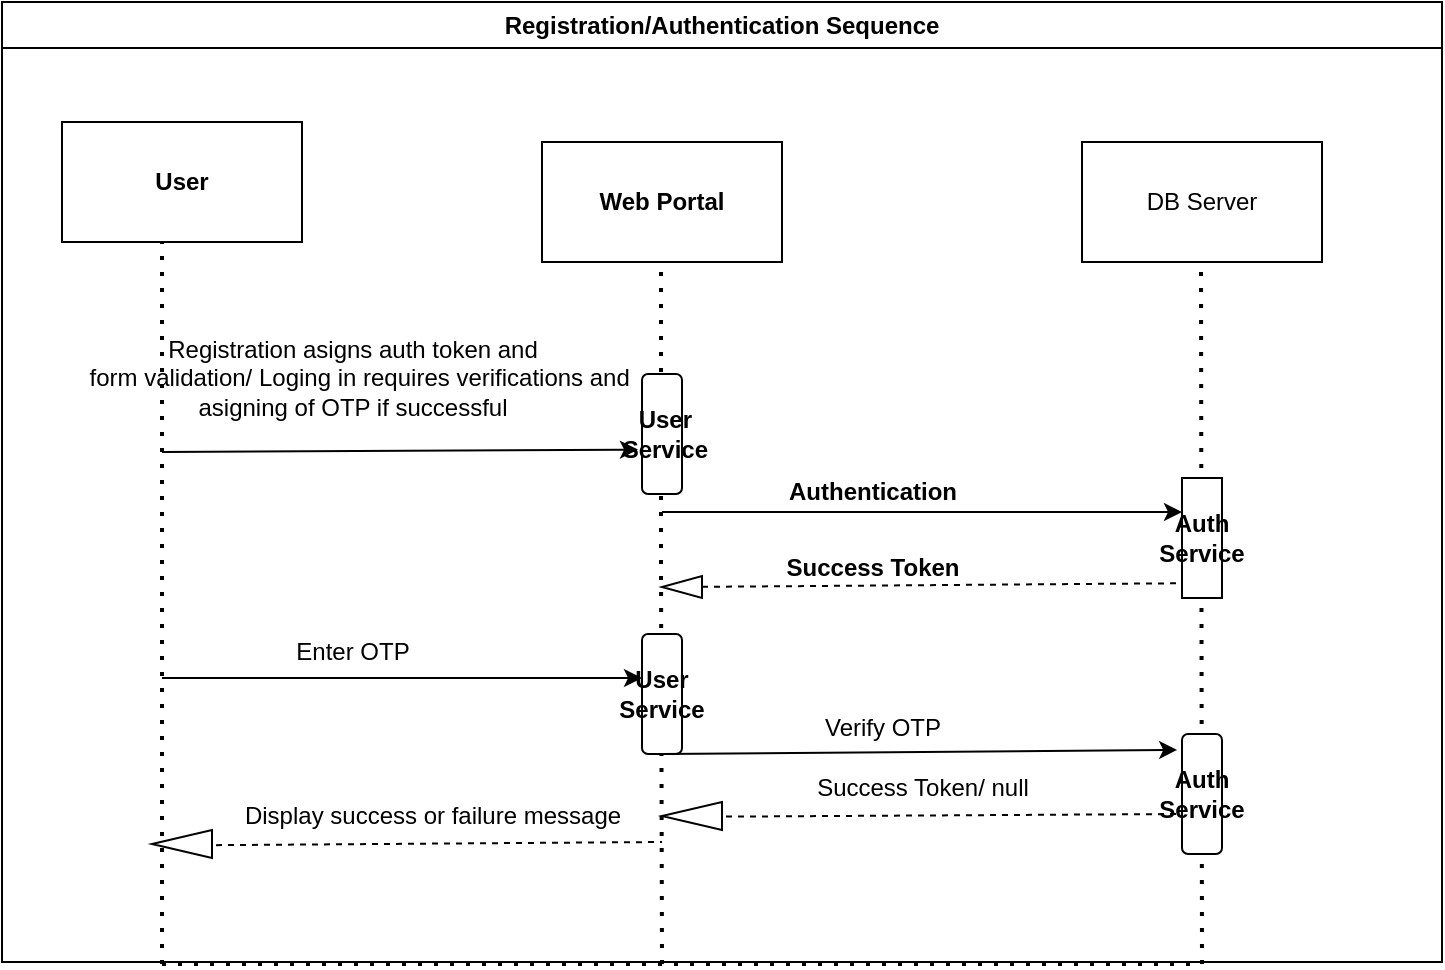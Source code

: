 <mxfile version="24.7.4">
  <diagram name="Page-1" id="WPsMz9tPVNDaye5miLxB">
    <mxGraphModel dx="1050" dy="1372" grid="1" gridSize="10" guides="1" tooltips="1" connect="1" arrows="1" fold="1" page="1" pageScale="1" pageWidth="1100" pageHeight="850" math="0" shadow="0">
      <root>
        <mxCell id="0" />
        <mxCell id="1" parent="0" />
        <mxCell id="F7uyDt-mZcP6wVbdf2XL-1" value="Registration/Authentication Sequence" style="swimlane;whiteSpace=wrap;html=1;" vertex="1" parent="1">
          <mxGeometry x="100" y="-110" width="720" height="480" as="geometry" />
        </mxCell>
        <mxCell id="F7uyDt-mZcP6wVbdf2XL-2" value="&lt;b&gt;User&lt;/b&gt;" style="rounded=0;whiteSpace=wrap;html=1;" vertex="1" parent="F7uyDt-mZcP6wVbdf2XL-1">
          <mxGeometry x="30" y="60" width="120" height="60" as="geometry" />
        </mxCell>
        <mxCell id="F7uyDt-mZcP6wVbdf2XL-3" value="&lt;b&gt;Web Portal&lt;/b&gt;" style="rounded=0;whiteSpace=wrap;html=1;" vertex="1" parent="F7uyDt-mZcP6wVbdf2XL-1">
          <mxGeometry x="270" y="70" width="120" height="60" as="geometry" />
        </mxCell>
        <mxCell id="F7uyDt-mZcP6wVbdf2XL-4" value="DB Server" style="rounded=0;whiteSpace=wrap;html=1;" vertex="1" parent="F7uyDt-mZcP6wVbdf2XL-1">
          <mxGeometry x="540" y="70" width="120" height="60" as="geometry" />
        </mxCell>
        <mxCell id="F7uyDt-mZcP6wVbdf2XL-6" value="" style="endArrow=none;dashed=1;html=1;dashPattern=1 3;strokeWidth=2;rounded=0;entryX=0.5;entryY=1;entryDx=0;entryDy=0;" edge="1" parent="F7uyDt-mZcP6wVbdf2XL-1">
          <mxGeometry width="50" height="50" relative="1" as="geometry">
            <mxPoint x="330" y="481" as="sourcePoint" />
            <mxPoint x="329.5" y="130" as="targetPoint" />
            <Array as="points">
              <mxPoint x="329.5" y="280" />
            </Array>
          </mxGeometry>
        </mxCell>
        <mxCell id="F7uyDt-mZcP6wVbdf2XL-7" value="&lt;b&gt;&amp;nbsp;User&lt;/b&gt;&lt;div&gt;&lt;b&gt;&amp;nbsp;Service&lt;/b&gt;&lt;/div&gt;" style="rounded=1;whiteSpace=wrap;html=1;direction=south;" vertex="1" parent="F7uyDt-mZcP6wVbdf2XL-1">
          <mxGeometry x="320" y="186" width="20" height="60" as="geometry" />
        </mxCell>
        <mxCell id="F7uyDt-mZcP6wVbdf2XL-9" value="&lt;b&gt;User&lt;/b&gt;&lt;div&gt;&lt;b&gt;Service&lt;/b&gt;&lt;/div&gt;" style="rounded=1;whiteSpace=wrap;html=1;direction=south;" vertex="1" parent="F7uyDt-mZcP6wVbdf2XL-1">
          <mxGeometry x="320" y="316" width="20" height="60" as="geometry" />
        </mxCell>
        <mxCell id="F7uyDt-mZcP6wVbdf2XL-13" value="" style="endArrow=none;dashed=1;html=1;dashPattern=1 3;strokeWidth=2;rounded=0;entryX=0.5;entryY=1;entryDx=0;entryDy=0;" edge="1" parent="F7uyDt-mZcP6wVbdf2XL-1">
          <mxGeometry width="50" height="50" relative="1" as="geometry">
            <mxPoint x="600" y="481" as="sourcePoint" />
            <mxPoint x="599.5" y="130" as="targetPoint" />
            <Array as="points" />
          </mxGeometry>
        </mxCell>
        <mxCell id="F7uyDt-mZcP6wVbdf2XL-14" value="" style="endArrow=none;dashed=1;html=1;dashPattern=1 3;strokeWidth=2;rounded=0;entryX=0.5;entryY=1;entryDx=0;entryDy=0;" edge="1" parent="F7uyDt-mZcP6wVbdf2XL-1">
          <mxGeometry width="50" height="50" relative="1" as="geometry">
            <mxPoint x="80" y="481" as="sourcePoint" />
            <mxPoint x="80" y="120" as="targetPoint" />
            <Array as="points">
              <mxPoint x="80" y="270" />
            </Array>
          </mxGeometry>
        </mxCell>
        <mxCell id="F7uyDt-mZcP6wVbdf2XL-18" value="&lt;b&gt;Auth&lt;/b&gt;&lt;div&gt;&lt;b&gt;Service&lt;/b&gt;&lt;/div&gt;" style="rounded=1;whiteSpace=wrap;html=1;direction=south;" vertex="1" parent="F7uyDt-mZcP6wVbdf2XL-1">
          <mxGeometry x="590" y="366" width="20" height="60" as="geometry" />
        </mxCell>
        <mxCell id="F7uyDt-mZcP6wVbdf2XL-21" value="" style="endArrow=classic;html=1;rounded=0;entryX=0.63;entryY=1.1;entryDx=0;entryDy=0;entryPerimeter=0;" edge="1" parent="F7uyDt-mZcP6wVbdf2XL-1" target="F7uyDt-mZcP6wVbdf2XL-7">
          <mxGeometry width="50" height="50" relative="1" as="geometry">
            <mxPoint x="80" y="225" as="sourcePoint" />
            <mxPoint x="200" y="191" as="targetPoint" />
          </mxGeometry>
        </mxCell>
        <mxCell id="F7uyDt-mZcP6wVbdf2XL-22" value="" style="endArrow=classic;html=1;rounded=0;entryX=0.63;entryY=1.1;entryDx=0;entryDy=0;entryPerimeter=0;" edge="1" parent="F7uyDt-mZcP6wVbdf2XL-1">
          <mxGeometry width="50" height="50" relative="1" as="geometry">
            <mxPoint x="330" y="255" as="sourcePoint" />
            <mxPoint x="590" y="255" as="targetPoint" />
          </mxGeometry>
        </mxCell>
        <mxCell id="F7uyDt-mZcP6wVbdf2XL-17" value="&lt;b&gt;Auth&lt;/b&gt;&lt;div&gt;&lt;b&gt;Service&lt;/b&gt;&lt;/div&gt;" style="rounded=1;whiteSpace=wrap;html=1;direction=south;arcSize=0;" vertex="1" parent="F7uyDt-mZcP6wVbdf2XL-1">
          <mxGeometry x="590" y="238" width="20" height="60" as="geometry" />
        </mxCell>
        <mxCell id="F7uyDt-mZcP6wVbdf2XL-26" value="" style="endArrow=none;dashed=1;html=1;rounded=0;entryX=0.627;entryY=1.08;entryDx=0;entryDy=0;entryPerimeter=0;" edge="1" parent="F7uyDt-mZcP6wVbdf2XL-1" source="F7uyDt-mZcP6wVbdf2XL-27">
          <mxGeometry width="50" height="50" relative="1" as="geometry">
            <mxPoint x="331.6" y="290" as="sourcePoint" />
            <mxPoint x="590.0" y="290.62" as="targetPoint" />
          </mxGeometry>
        </mxCell>
        <mxCell id="F7uyDt-mZcP6wVbdf2XL-27" value="" style="html=1;shadow=0;dashed=0;align=center;verticalAlign=middle;shape=mxgraph.arrows2.arrow;dy=0.6;dx=40;flipH=1;notch=0;" vertex="1" parent="F7uyDt-mZcP6wVbdf2XL-1">
          <mxGeometry x="330" y="287" width="20" height="11" as="geometry" />
        </mxCell>
        <mxCell id="F7uyDt-mZcP6wVbdf2XL-29" value="Registration asigns auth token and&lt;div&gt;&amp;nbsp; form validation/ Loging in requires verifications and&lt;/div&gt;&lt;div&gt;asigning of OTP if successful&lt;/div&gt;" style="text;html=1;align=center;verticalAlign=middle;resizable=0;points=[];autosize=1;strokeColor=none;fillColor=none;" vertex="1" parent="F7uyDt-mZcP6wVbdf2XL-1">
          <mxGeometry x="25" y="158" width="300" height="60" as="geometry" />
        </mxCell>
        <mxCell id="F7uyDt-mZcP6wVbdf2XL-34" value="" style="endArrow=classic;html=1;rounded=0;entryX=0.63;entryY=1.1;entryDx=0;entryDy=0;entryPerimeter=0;" edge="1" parent="F7uyDt-mZcP6wVbdf2XL-1">
          <mxGeometry width="50" height="50" relative="1" as="geometry">
            <mxPoint x="80" y="338" as="sourcePoint" />
            <mxPoint x="320" y="338" as="targetPoint" />
          </mxGeometry>
        </mxCell>
        <mxCell id="F7uyDt-mZcP6wVbdf2XL-35" value="" style="endArrow=none;dashed=1;html=1;rounded=0;exitX=0;exitY=0;exitDx=0;exitDy=14;exitPerimeter=0;" edge="1" parent="F7uyDt-mZcP6wVbdf2XL-1">
          <mxGeometry width="50" height="50" relative="1" as="geometry">
            <mxPoint x="95" y="421.66" as="sourcePoint" />
            <mxPoint x="330" y="420" as="targetPoint" />
          </mxGeometry>
        </mxCell>
        <mxCell id="F7uyDt-mZcP6wVbdf2XL-36" value="" style="html=1;shadow=0;dashed=0;align=center;verticalAlign=middle;shape=mxgraph.arrows2.arrow;dy=0.6;dx=40;flipH=1;notch=0;" vertex="1" parent="F7uyDt-mZcP6wVbdf2XL-1">
          <mxGeometry x="75" y="414" width="30" height="14" as="geometry" />
        </mxCell>
        <mxCell id="F7uyDt-mZcP6wVbdf2XL-31" value="&lt;b&gt;&amp;nbsp; &amp;nbsp; &amp;nbsp; &amp;nbsp; &amp;nbsp; &amp;nbsp; &amp;nbsp; &amp;nbsp; &amp;nbsp; &amp;nbsp; &amp;nbsp; &amp;nbsp; &amp;nbsp; &amp;nbsp; &amp;nbsp; Success Token&lt;/b&gt;" style="text;html=1;align=center;verticalAlign=middle;resizable=0;points=[];autosize=1;strokeColor=none;fillColor=none;" vertex="1" parent="F7uyDt-mZcP6wVbdf2XL-1">
          <mxGeometry x="280" y="268" width="210" height="30" as="geometry" />
        </mxCell>
        <mxCell id="F7uyDt-mZcP6wVbdf2XL-30" value="&lt;b&gt;Authentication&lt;/b&gt;" style="text;html=1;align=center;verticalAlign=middle;resizable=0;points=[];autosize=1;strokeColor=none;fillColor=none;" vertex="1" parent="F7uyDt-mZcP6wVbdf2XL-1">
          <mxGeometry x="380" y="230" width="110" height="30" as="geometry" />
        </mxCell>
        <mxCell id="F7uyDt-mZcP6wVbdf2XL-44" value="Enter OTP" style="text;html=1;align=center;verticalAlign=middle;resizable=0;points=[];autosize=1;strokeColor=none;fillColor=none;" vertex="1" parent="F7uyDt-mZcP6wVbdf2XL-1">
          <mxGeometry x="135" y="310" width="80" height="30" as="geometry" />
        </mxCell>
        <mxCell id="F7uyDt-mZcP6wVbdf2XL-46" value="" style="endArrow=none;dashed=1;html=1;dashPattern=1 3;strokeWidth=2;rounded=0;" edge="1" parent="F7uyDt-mZcP6wVbdf2XL-1">
          <mxGeometry width="50" height="50" relative="1" as="geometry">
            <mxPoint x="80" y="481" as="sourcePoint" />
            <mxPoint x="600" y="481" as="targetPoint" />
          </mxGeometry>
        </mxCell>
        <mxCell id="F7uyDt-mZcP6wVbdf2XL-47" value="" style="endArrow=classic;html=1;rounded=0;entryX=0.133;entryY=1.12;entryDx=0;entryDy=0;entryPerimeter=0;" edge="1" parent="F7uyDt-mZcP6wVbdf2XL-1" target="F7uyDt-mZcP6wVbdf2XL-18">
          <mxGeometry width="50" height="50" relative="1" as="geometry">
            <mxPoint x="330" y="376" as="sourcePoint" />
            <mxPoint x="590" y="381" as="targetPoint" />
          </mxGeometry>
        </mxCell>
        <mxCell id="F7uyDt-mZcP6wVbdf2XL-48" value="" style="endArrow=none;dashed=1;html=1;rounded=0;entryX=0.627;entryY=1.08;entryDx=0;entryDy=0;entryPerimeter=0;" edge="1" parent="F7uyDt-mZcP6wVbdf2XL-1">
          <mxGeometry width="50" height="50" relative="1" as="geometry">
            <mxPoint x="350" y="407.38" as="sourcePoint" />
            <mxPoint x="590.0" y="406.0" as="targetPoint" />
          </mxGeometry>
        </mxCell>
        <mxCell id="F7uyDt-mZcP6wVbdf2XL-49" value="" style="html=1;shadow=0;dashed=0;align=center;verticalAlign=middle;shape=mxgraph.arrows2.arrow;dy=0.6;dx=40;flipH=1;notch=0;" vertex="1" parent="F7uyDt-mZcP6wVbdf2XL-1">
          <mxGeometry x="330" y="400" width="30" height="14" as="geometry" />
        </mxCell>
        <mxCell id="F7uyDt-mZcP6wVbdf2XL-45" value="Display success or failure message" style="text;html=1;align=center;verticalAlign=middle;resizable=0;points=[];autosize=1;strokeColor=none;fillColor=none;" vertex="1" parent="F7uyDt-mZcP6wVbdf2XL-1">
          <mxGeometry x="110" y="392" width="210" height="30" as="geometry" />
        </mxCell>
        <mxCell id="F7uyDt-mZcP6wVbdf2XL-55" value="Verify OTP" style="text;html=1;align=center;verticalAlign=middle;resizable=0;points=[];autosize=1;strokeColor=none;fillColor=none;" vertex="1" parent="1">
          <mxGeometry x="500" y="238" width="80" height="30" as="geometry" />
        </mxCell>
        <mxCell id="F7uyDt-mZcP6wVbdf2XL-56" value="Success Token/ null" style="text;html=1;align=center;verticalAlign=middle;resizable=0;points=[];autosize=1;strokeColor=none;fillColor=none;" vertex="1" parent="1">
          <mxGeometry x="495" y="268" width="130" height="30" as="geometry" />
        </mxCell>
      </root>
    </mxGraphModel>
  </diagram>
</mxfile>
